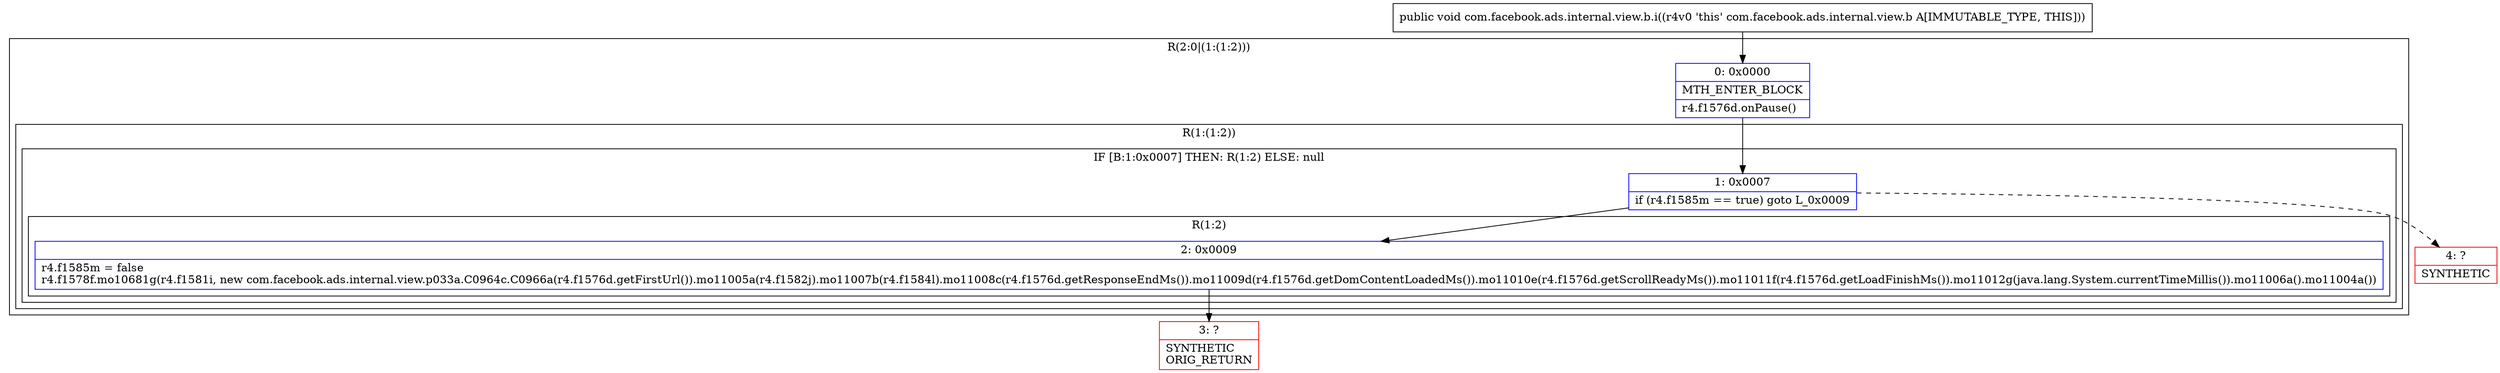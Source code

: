 digraph "CFG forcom.facebook.ads.internal.view.b.i()V" {
subgraph cluster_Region_1355585265 {
label = "R(2:0|(1:(1:2)))";
node [shape=record,color=blue];
Node_0 [shape=record,label="{0\:\ 0x0000|MTH_ENTER_BLOCK\l|r4.f1576d.onPause()\l}"];
subgraph cluster_Region_881386651 {
label = "R(1:(1:2))";
node [shape=record,color=blue];
subgraph cluster_IfRegion_368824219 {
label = "IF [B:1:0x0007] THEN: R(1:2) ELSE: null";
node [shape=record,color=blue];
Node_1 [shape=record,label="{1\:\ 0x0007|if (r4.f1585m == true) goto L_0x0009\l}"];
subgraph cluster_Region_44444679 {
label = "R(1:2)";
node [shape=record,color=blue];
Node_2 [shape=record,label="{2\:\ 0x0009|r4.f1585m = false\lr4.f1578f.mo10681g(r4.f1581i, new com.facebook.ads.internal.view.p033a.C0964c.C0966a(r4.f1576d.getFirstUrl()).mo11005a(r4.f1582j).mo11007b(r4.f1584l).mo11008c(r4.f1576d.getResponseEndMs()).mo11009d(r4.f1576d.getDomContentLoadedMs()).mo11010e(r4.f1576d.getScrollReadyMs()).mo11011f(r4.f1576d.getLoadFinishMs()).mo11012g(java.lang.System.currentTimeMillis()).mo11006a().mo11004a())\l}"];
}
}
}
}
Node_3 [shape=record,color=red,label="{3\:\ ?|SYNTHETIC\lORIG_RETURN\l}"];
Node_4 [shape=record,color=red,label="{4\:\ ?|SYNTHETIC\l}"];
MethodNode[shape=record,label="{public void com.facebook.ads.internal.view.b.i((r4v0 'this' com.facebook.ads.internal.view.b A[IMMUTABLE_TYPE, THIS])) }"];
MethodNode -> Node_0;
Node_0 -> Node_1;
Node_1 -> Node_2;
Node_1 -> Node_4[style=dashed];
Node_2 -> Node_3;
}

